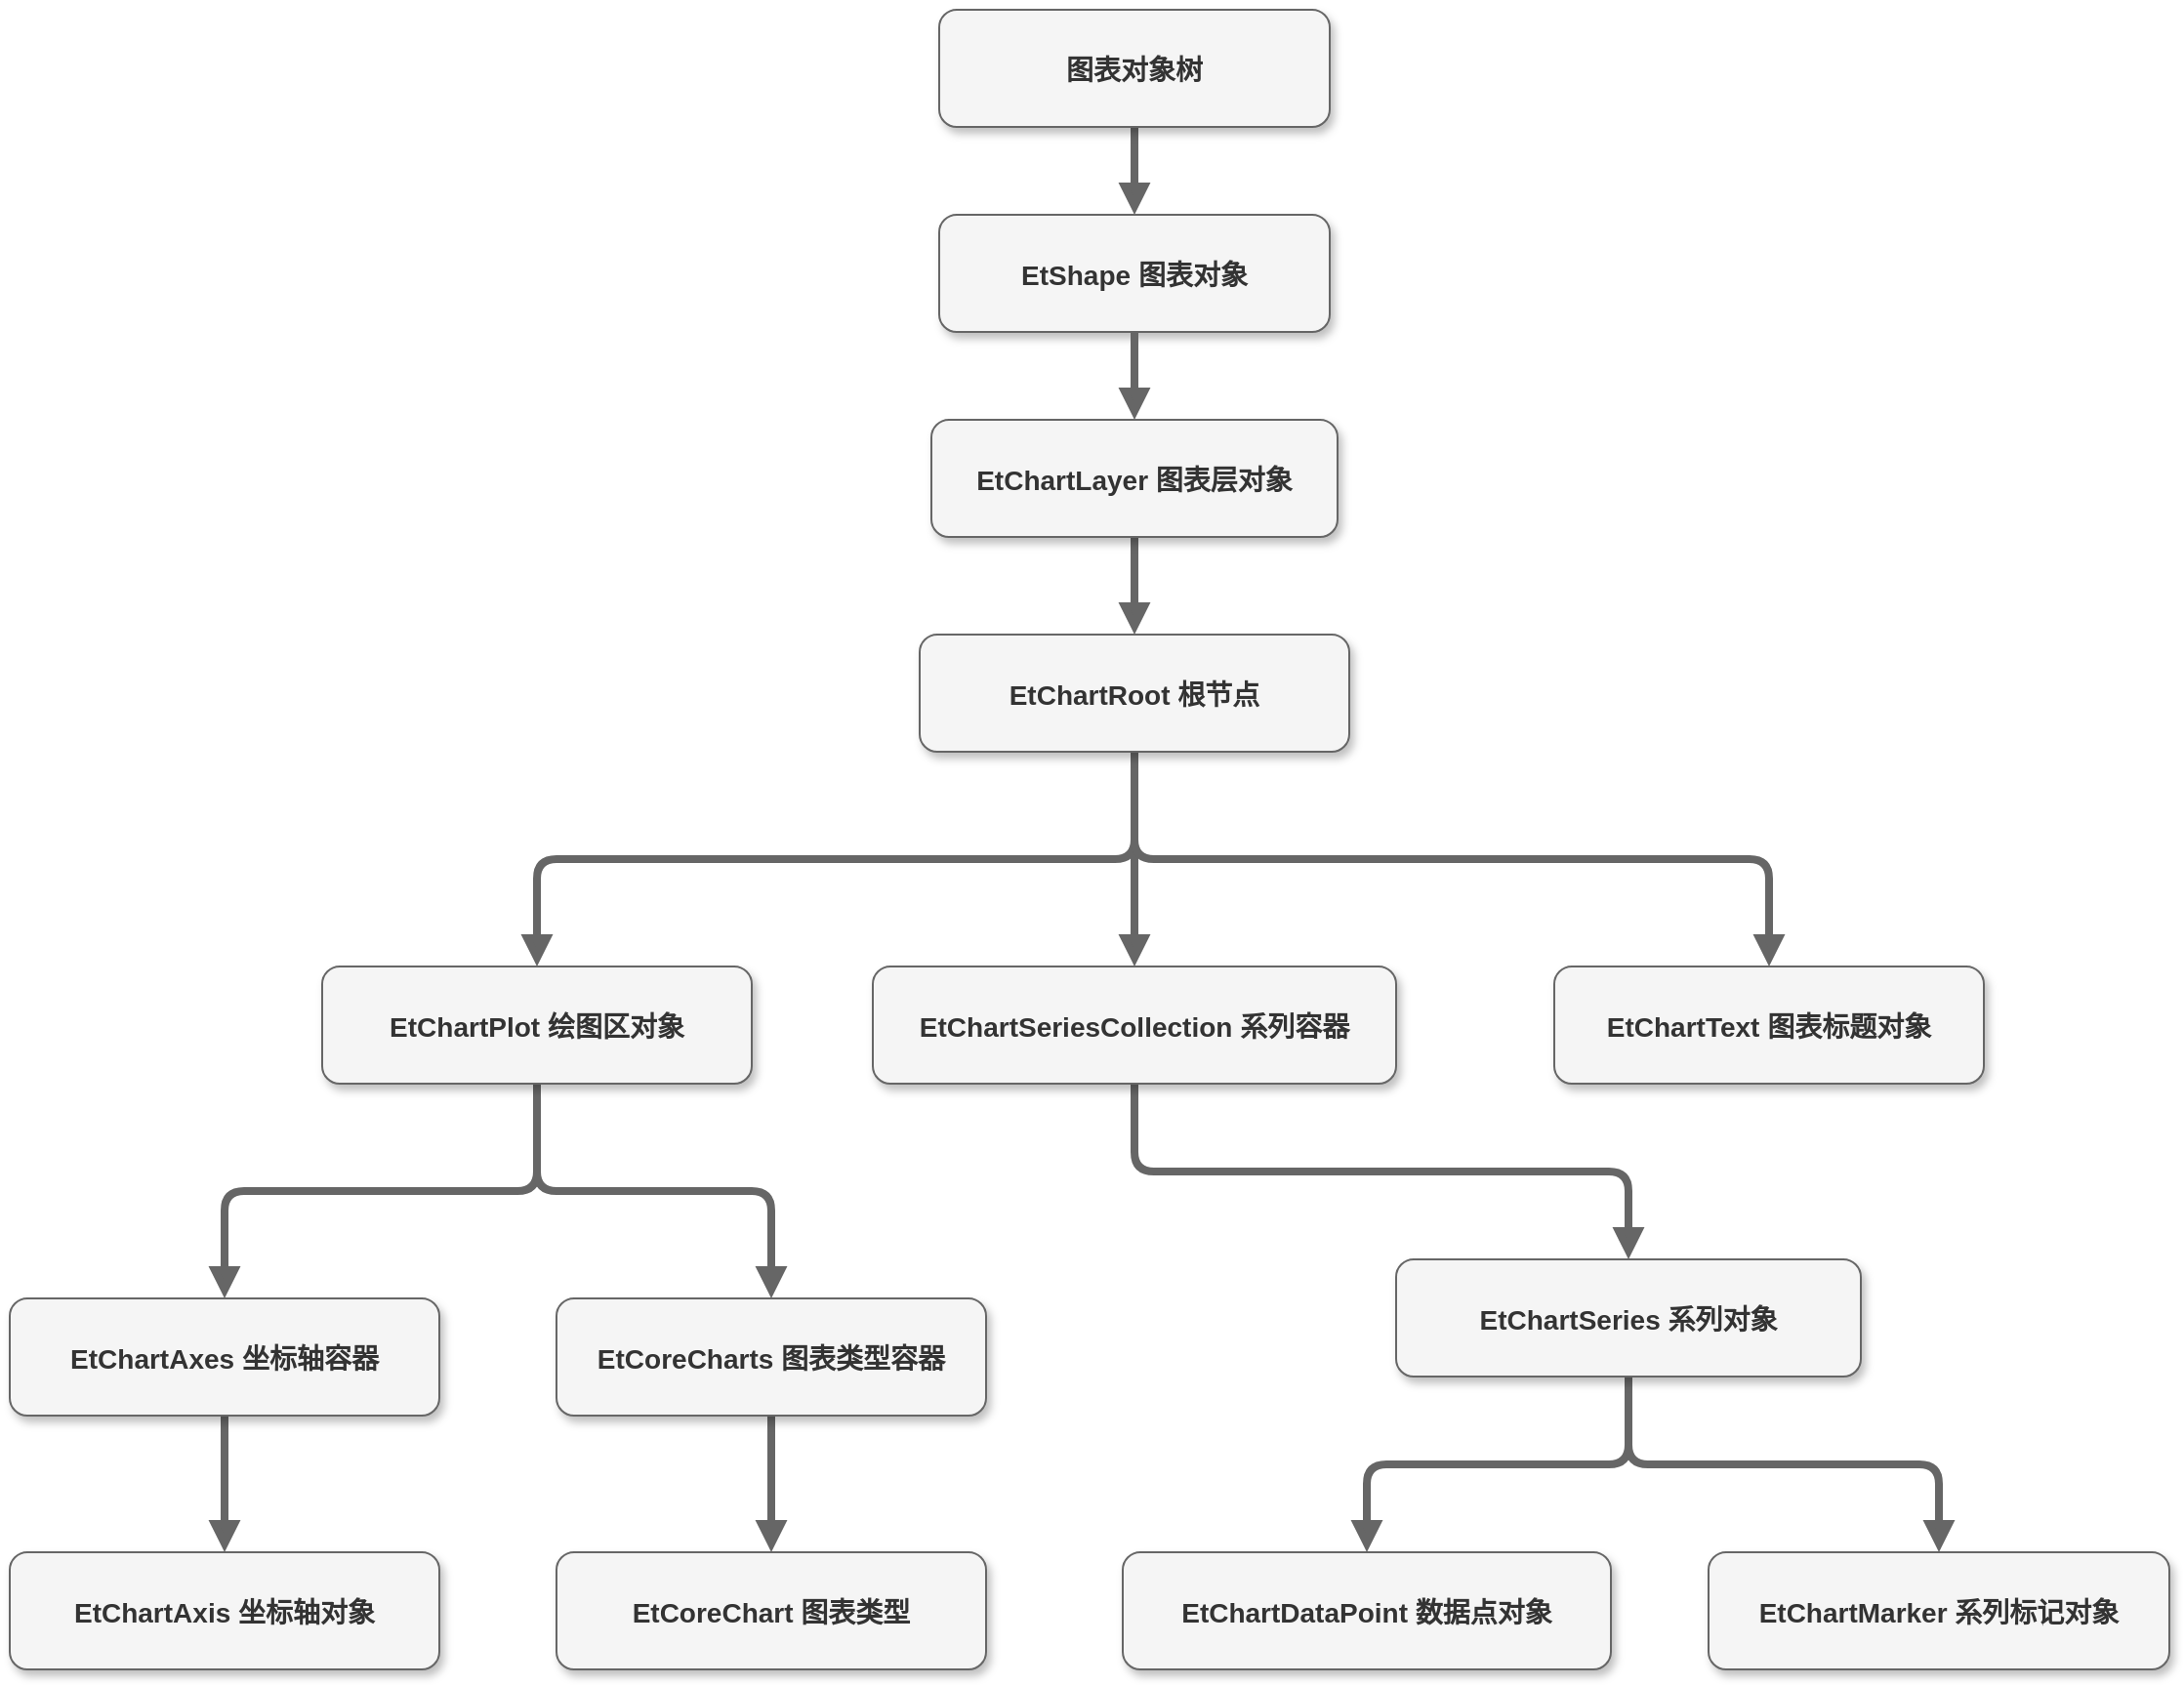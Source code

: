 <mxfile version="12.2.3" type="github" pages="1">
  <diagram name="Page-1" id="97916047-d0de-89f5-080d-49f4d83e522f">
    <mxGraphModel dx="1358" dy="871" grid="1" gridSize="10" guides="1" tooltips="1" connect="1" arrows="1" fold="1" page="1" pageScale="1.5" pageWidth="1169" pageHeight="827" background="#ffffff" math="0" shadow="0">
      <root>
        <mxCell id="0"/>
        <mxCell id="1" parent="0"/>
        <mxCell id="waPN-zL2iwQJFOT_Tszx-66" value="" style="edgeStyle=elbowEdgeStyle;orthogonalLoop=1;jettySize=auto;elbow=vertical;html=1;endArrow=block;endFill=1;strokeColor=#666666;strokeWidth=4;fillColor=#f5f5f5;" edge="1" parent="1" source="2" target="waPN-zL2iwQJFOT_Tszx-65">
          <mxGeometry relative="1" as="geometry"/>
        </mxCell>
        <mxCell id="2" value="图表对象树" style="rounded=1;fillColor=#f5f5f5;strokeColor=#666666;shadow=1;fontStyle=1;fontColor=#333333;fontSize=14;" parent="1" vertex="1">
          <mxGeometry x="676" y="50" width="200" height="60" as="geometry"/>
        </mxCell>
        <mxCell id="waPN-zL2iwQJFOT_Tszx-65" value="EtShape 图表对象" style="rounded=1;fillColor=#f5f5f5;strokeColor=#666666;shadow=1;fontStyle=1;fontColor=#333333;fontSize=14;" vertex="1" parent="1">
          <mxGeometry x="676" y="155" width="200" height="60" as="geometry"/>
        </mxCell>
        <mxCell id="waPN-zL2iwQJFOT_Tszx-68" value="" style="edgeStyle=elbowEdgeStyle;orthogonalLoop=1;jettySize=auto;elbow=vertical;html=1;endArrow=block;endFill=1;strokeColor=#666666;strokeWidth=4;fillColor=#f5f5f5;" edge="1" parent="1" source="3" target="waPN-zL2iwQJFOT_Tszx-67">
          <mxGeometry relative="1" as="geometry"/>
        </mxCell>
        <mxCell id="3" value="EtChartLayer 图表层对象" style="rounded=1;fillColor=#f5f5f5;strokeColor=#666666;shadow=1;fontStyle=1;fontColor=#333333;fontSize=14;" parent="1" vertex="1">
          <mxGeometry x="672" y="260" width="208" height="60" as="geometry"/>
        </mxCell>
        <mxCell id="waPN-zL2iwQJFOT_Tszx-70" value="" style="edgeStyle=elbowEdgeStyle;orthogonalLoop=1;jettySize=auto;elbow=vertical;html=1;endArrow=block;endFill=1;strokeColor=#666666;strokeWidth=4;fillColor=#f5f5f5;" edge="1" parent="1" source="waPN-zL2iwQJFOT_Tszx-67" target="waPN-zL2iwQJFOT_Tszx-69">
          <mxGeometry relative="1" as="geometry"/>
        </mxCell>
        <mxCell id="waPN-zL2iwQJFOT_Tszx-72" value="" style="edgeStyle=elbowEdgeStyle;orthogonalLoop=1;jettySize=auto;elbow=vertical;html=1;endArrow=block;endFill=1;strokeColor=#666666;strokeWidth=4;fillColor=#f5f5f5;" edge="1" parent="1" source="waPN-zL2iwQJFOT_Tszx-67" target="waPN-zL2iwQJFOT_Tszx-71">
          <mxGeometry relative="1" as="geometry"/>
        </mxCell>
        <mxCell id="waPN-zL2iwQJFOT_Tszx-74" value="" style="edgeStyle=elbowEdgeStyle;orthogonalLoop=1;jettySize=auto;elbow=vertical;html=1;endArrow=block;endFill=1;strokeColor=#666666;strokeWidth=4;fillColor=#f5f5f5;" edge="1" parent="1" source="waPN-zL2iwQJFOT_Tszx-67" target="waPN-zL2iwQJFOT_Tszx-73">
          <mxGeometry relative="1" as="geometry"/>
        </mxCell>
        <mxCell id="waPN-zL2iwQJFOT_Tszx-67" value="EtChartRoot 根节点" style="rounded=1;fillColor=#f5f5f5;strokeColor=#666666;shadow=1;fontStyle=1;fontColor=#333333;fontSize=14;" vertex="1" parent="1">
          <mxGeometry x="666" y="370" width="220" height="60" as="geometry"/>
        </mxCell>
        <mxCell id="waPN-zL2iwQJFOT_Tszx-73" value="EtChartText 图表标题对象" style="rounded=1;fillColor=#f5f5f5;strokeColor=#666666;shadow=1;fontStyle=1;fontColor=#333333;fontSize=14;" vertex="1" parent="1">
          <mxGeometry x="991" y="540" width="220" height="60" as="geometry"/>
        </mxCell>
        <mxCell id="waPN-zL2iwQJFOT_Tszx-81" value="" style="edgeStyle=elbowEdgeStyle;orthogonalLoop=1;jettySize=auto;elbow=vertical;html=1;endArrow=block;endFill=1;strokeColor=#666666;strokeWidth=4;fillColor=#f5f5f5;" edge="1" parent="1" source="waPN-zL2iwQJFOT_Tszx-71" target="waPN-zL2iwQJFOT_Tszx-80">
          <mxGeometry relative="1" as="geometry"/>
        </mxCell>
        <mxCell id="waPN-zL2iwQJFOT_Tszx-71" value="EtChartSeriesCollection 系列容器" style="rounded=1;fillColor=#f5f5f5;strokeColor=#666666;shadow=1;fontStyle=1;fontColor=#333333;fontSize=14;" vertex="1" parent="1">
          <mxGeometry x="642" y="540" width="268" height="60" as="geometry"/>
        </mxCell>
        <mxCell id="waPN-zL2iwQJFOT_Tszx-83" value="" style="edgeStyle=elbowEdgeStyle;orthogonalLoop=1;jettySize=auto;elbow=vertical;html=1;endArrow=block;endFill=1;strokeColor=#666666;strokeWidth=4;fillColor=#f5f5f5;" edge="1" parent="1" source="waPN-zL2iwQJFOT_Tszx-80" target="waPN-zL2iwQJFOT_Tszx-82">
          <mxGeometry relative="1" as="geometry"/>
        </mxCell>
        <mxCell id="waPN-zL2iwQJFOT_Tszx-85" value="" style="edgeStyle=elbowEdgeStyle;orthogonalLoop=1;jettySize=auto;elbow=vertical;html=1;endArrow=block;endFill=1;strokeColor=#666666;strokeWidth=4;fillColor=#f5f5f5;" edge="1" parent="1" source="waPN-zL2iwQJFOT_Tszx-80" target="waPN-zL2iwQJFOT_Tszx-84">
          <mxGeometry relative="1" as="geometry"/>
        </mxCell>
        <mxCell id="waPN-zL2iwQJFOT_Tszx-80" value="EtChartSeries 系列对象" style="rounded=1;fillColor=#f5f5f5;strokeColor=#666666;shadow=1;fontStyle=1;fontColor=#333333;fontSize=14;" vertex="1" parent="1">
          <mxGeometry x="910" y="690" width="238" height="60" as="geometry"/>
        </mxCell>
        <mxCell id="waPN-zL2iwQJFOT_Tszx-84" value="EtChartMarker 系列标记对象" style="rounded=1;fillColor=#f5f5f5;strokeColor=#666666;shadow=1;fontStyle=1;fontColor=#333333;fontSize=14;" vertex="1" parent="1">
          <mxGeometry x="1070" y="840" width="236" height="60" as="geometry"/>
        </mxCell>
        <mxCell id="waPN-zL2iwQJFOT_Tszx-82" value="EtChartDataPoint 数据点对象" style="rounded=1;fillColor=#f5f5f5;strokeColor=#666666;shadow=1;fontStyle=1;fontColor=#333333;fontSize=14;" vertex="1" parent="1">
          <mxGeometry x="770" y="840" width="250" height="60" as="geometry"/>
        </mxCell>
        <mxCell id="waPN-zL2iwQJFOT_Tszx-76" value="" style="edgeStyle=elbowEdgeStyle;orthogonalLoop=1;jettySize=auto;elbow=vertical;html=1;endArrow=block;endFill=1;strokeColor=#666666;strokeWidth=4;fillColor=#f5f5f5;" edge="1" parent="1" source="waPN-zL2iwQJFOT_Tszx-69" target="waPN-zL2iwQJFOT_Tszx-75">
          <mxGeometry relative="1" as="geometry"/>
        </mxCell>
        <mxCell id="waPN-zL2iwQJFOT_Tszx-79" value="" style="edgeStyle=elbowEdgeStyle;orthogonalLoop=1;jettySize=auto;elbow=vertical;html=1;endArrow=block;endFill=1;strokeColor=#666666;strokeWidth=4;fillColor=#f5f5f5;" edge="1" parent="1" source="waPN-zL2iwQJFOT_Tszx-69" target="waPN-zL2iwQJFOT_Tszx-78">
          <mxGeometry relative="1" as="geometry"/>
        </mxCell>
        <mxCell id="waPN-zL2iwQJFOT_Tszx-69" value="EtChartPlot 绘图区对象" style="rounded=1;fillColor=#f5f5f5;strokeColor=#666666;shadow=1;fontStyle=1;fontColor=#333333;fontSize=14;" vertex="1" parent="1">
          <mxGeometry x="360" y="540" width="220" height="60" as="geometry"/>
        </mxCell>
        <mxCell id="waPN-zL2iwQJFOT_Tszx-90" value="" style="edgeStyle=elbowEdgeStyle;orthogonalLoop=1;jettySize=auto;elbow=vertical;html=1;endArrow=block;endFill=1;strokeColor=#666666;strokeWidth=4;fillColor=#f5f5f5;" edge="1" parent="1" source="waPN-zL2iwQJFOT_Tszx-78" target="waPN-zL2iwQJFOT_Tszx-89">
          <mxGeometry relative="1" as="geometry"/>
        </mxCell>
        <mxCell id="waPN-zL2iwQJFOT_Tszx-78" value="EtCoreCharts 图表类型容器" style="rounded=1;fillColor=#f5f5f5;strokeColor=#666666;shadow=1;fontStyle=1;fontColor=#333333;fontSize=14;" vertex="1" parent="1">
          <mxGeometry x="480" y="710" width="220" height="60" as="geometry"/>
        </mxCell>
        <mxCell id="waPN-zL2iwQJFOT_Tszx-89" value="EtCoreChart 图表类型" style="rounded=1;fillColor=#f5f5f5;strokeColor=#666666;shadow=1;fontStyle=1;fontColor=#333333;fontSize=14;" vertex="1" parent="1">
          <mxGeometry x="480" y="840" width="220" height="60" as="geometry"/>
        </mxCell>
        <mxCell id="waPN-zL2iwQJFOT_Tszx-88" value="" style="edgeStyle=elbowEdgeStyle;orthogonalLoop=1;jettySize=auto;elbow=vertical;html=1;endArrow=block;endFill=1;strokeColor=#666666;strokeWidth=4;fillColor=#f5f5f5;" edge="1" parent="1" source="waPN-zL2iwQJFOT_Tszx-75" target="waPN-zL2iwQJFOT_Tszx-87">
          <mxGeometry relative="1" as="geometry"/>
        </mxCell>
        <mxCell id="waPN-zL2iwQJFOT_Tszx-75" value="EtChartAxes 坐标轴容器" style="rounded=1;fillColor=#f5f5f5;strokeColor=#666666;shadow=1;fontStyle=1;fontColor=#333333;fontSize=14;" vertex="1" parent="1">
          <mxGeometry x="200" y="710" width="220" height="60" as="geometry"/>
        </mxCell>
        <mxCell id="waPN-zL2iwQJFOT_Tszx-87" value="EtChartAxis 坐标轴对象" style="rounded=1;fillColor=#f5f5f5;strokeColor=#666666;shadow=1;fontStyle=1;fontColor=#333333;fontSize=14;" vertex="1" parent="1">
          <mxGeometry x="200" y="840" width="220" height="60" as="geometry"/>
        </mxCell>
        <mxCell id="29" value="" style="edgeStyle=elbowEdgeStyle;elbow=vertical;strokeWidth=4;endArrow=block;endFill=1;fontStyle=1;strokeColor=#666666;fillColor=#f5f5f5;exitX=0.5;exitY=1;exitDx=0;exitDy=0;" parent="1" source="waPN-zL2iwQJFOT_Tszx-65" target="3" edge="1">
          <mxGeometry x="22" y="165.5" width="100" height="100" as="geometry">
            <mxPoint x="22" y="265.5" as="sourcePoint"/>
            <mxPoint x="122" y="165.5" as="targetPoint"/>
          </mxGeometry>
        </mxCell>
      </root>
    </mxGraphModel>
  </diagram>
</mxfile>
